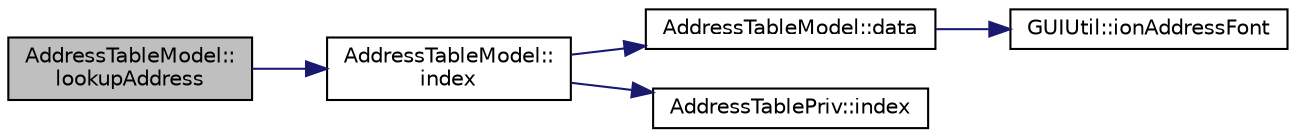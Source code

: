 digraph "AddressTableModel::lookupAddress"
{
  edge [fontname="Helvetica",fontsize="10",labelfontname="Helvetica",labelfontsize="10"];
  node [fontname="Helvetica",fontsize="10",shape=record];
  rankdir="LR";
  Node205 [label="AddressTableModel::\llookupAddress",height=0.2,width=0.4,color="black", fillcolor="grey75", style="filled", fontcolor="black"];
  Node205 -> Node206 [color="midnightblue",fontsize="10",style="solid",fontname="Helvetica"];
  Node206 [label="AddressTableModel::\lindex",height=0.2,width=0.4,color="black", fillcolor="white", style="filled",URL="$d9/ded/class_address_table_model.html#a74e9123471948255f87271c823c82854"];
  Node206 -> Node207 [color="midnightblue",fontsize="10",style="solid",fontname="Helvetica"];
  Node207 [label="AddressTableModel::data",height=0.2,width=0.4,color="black", fillcolor="white", style="filled",URL="$d9/ded/class_address_table_model.html#a79b07007c147962c0119310ebd4931c1"];
  Node207 -> Node208 [color="midnightblue",fontsize="10",style="solid",fontname="Helvetica"];
  Node208 [label="GUIUtil::ionAddressFont",height=0.2,width=0.4,color="black", fillcolor="white", style="filled",URL="$d1/d87/namespace_g_u_i_util.html#a7cec12a5eacf453bfd69921c3e763b32"];
  Node206 -> Node209 [color="midnightblue",fontsize="10",style="solid",fontname="Helvetica"];
  Node209 [label="AddressTablePriv::index",height=0.2,width=0.4,color="black", fillcolor="white", style="filled",URL="$de/dba/class_address_table_priv.html#af311eb7d0189a74a508d7ad0f563f307"];
}
